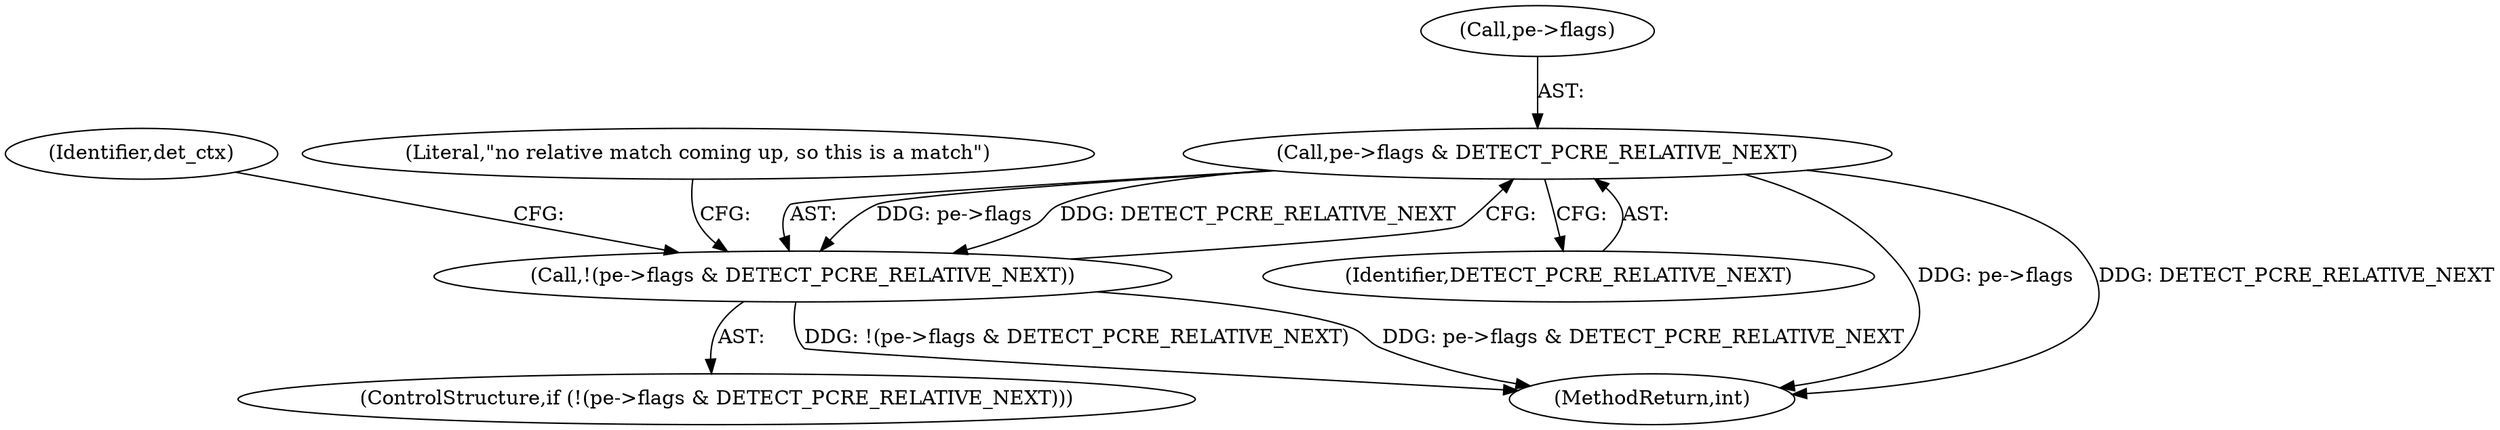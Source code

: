 digraph "0_suricata_47afc577ff763150f9b47f10331f5ef9eb847a57@pointer" {
"1001029" [label="(Call,pe->flags & DETECT_PCRE_RELATIVE_NEXT)"];
"1001028" [label="(Call,!(pe->flags & DETECT_PCRE_RELATIVE_NEXT))"];
"1001030" [label="(Call,pe->flags)"];
"1001027" [label="(ControlStructure,if (!(pe->flags & DETECT_PCRE_RELATIVE_NEXT)))"];
"1001039" [label="(Identifier,det_ctx)"];
"1001029" [label="(Call,pe->flags & DETECT_PCRE_RELATIVE_NEXT)"];
"1001036" [label="(Literal,\"no relative match coming up, so this is a match\")"];
"1001033" [label="(Identifier,DETECT_PCRE_RELATIVE_NEXT)"];
"1001028" [label="(Call,!(pe->flags & DETECT_PCRE_RELATIVE_NEXT))"];
"1001577" [label="(MethodReturn,int)"];
"1001029" -> "1001028"  [label="AST: "];
"1001029" -> "1001033"  [label="CFG: "];
"1001030" -> "1001029"  [label="AST: "];
"1001033" -> "1001029"  [label="AST: "];
"1001028" -> "1001029"  [label="CFG: "];
"1001029" -> "1001577"  [label="DDG: pe->flags"];
"1001029" -> "1001577"  [label="DDG: DETECT_PCRE_RELATIVE_NEXT"];
"1001029" -> "1001028"  [label="DDG: pe->flags"];
"1001029" -> "1001028"  [label="DDG: DETECT_PCRE_RELATIVE_NEXT"];
"1001028" -> "1001027"  [label="AST: "];
"1001036" -> "1001028"  [label="CFG: "];
"1001039" -> "1001028"  [label="CFG: "];
"1001028" -> "1001577"  [label="DDG: !(pe->flags & DETECT_PCRE_RELATIVE_NEXT)"];
"1001028" -> "1001577"  [label="DDG: pe->flags & DETECT_PCRE_RELATIVE_NEXT"];
}
